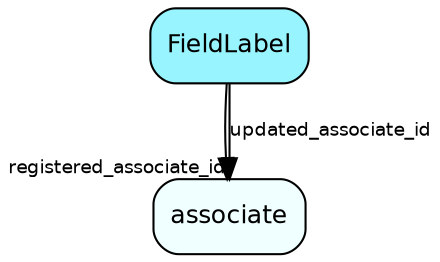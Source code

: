 digraph FieldLabel  {
node [shape = box style="rounded, filled" fontname = "Helvetica" fontsize = "12" ]
edge [fontname = "Helvetica" fontsize = "9"]

FieldLabel[fillcolor = "cadetblue1"]
associate[fillcolor = "azure1"]
FieldLabel -> associate [headlabel = "registered_associate_id"]
FieldLabel -> associate [label = "updated_associate_id"]
}
